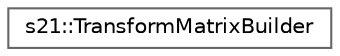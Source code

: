 digraph "Graphical Class Hierarchy"
{
 // LATEX_PDF_SIZE
  bgcolor="transparent";
  edge [fontname=Helvetica,fontsize=10,labelfontname=Helvetica,labelfontsize=10];
  node [fontname=Helvetica,fontsize=10,shape=box,height=0.2,width=0.4];
  rankdir="LR";
  Node0 [id="Node000000",label="s21::TransformMatrixBuilder",height=0.2,width=0.4,color="grey40", fillcolor="white", style="filled",URL="$classs21_1_1TransformMatrixBuilder.html",tooltip="A utility class for creating 4x4 transformation matrices."];
}

